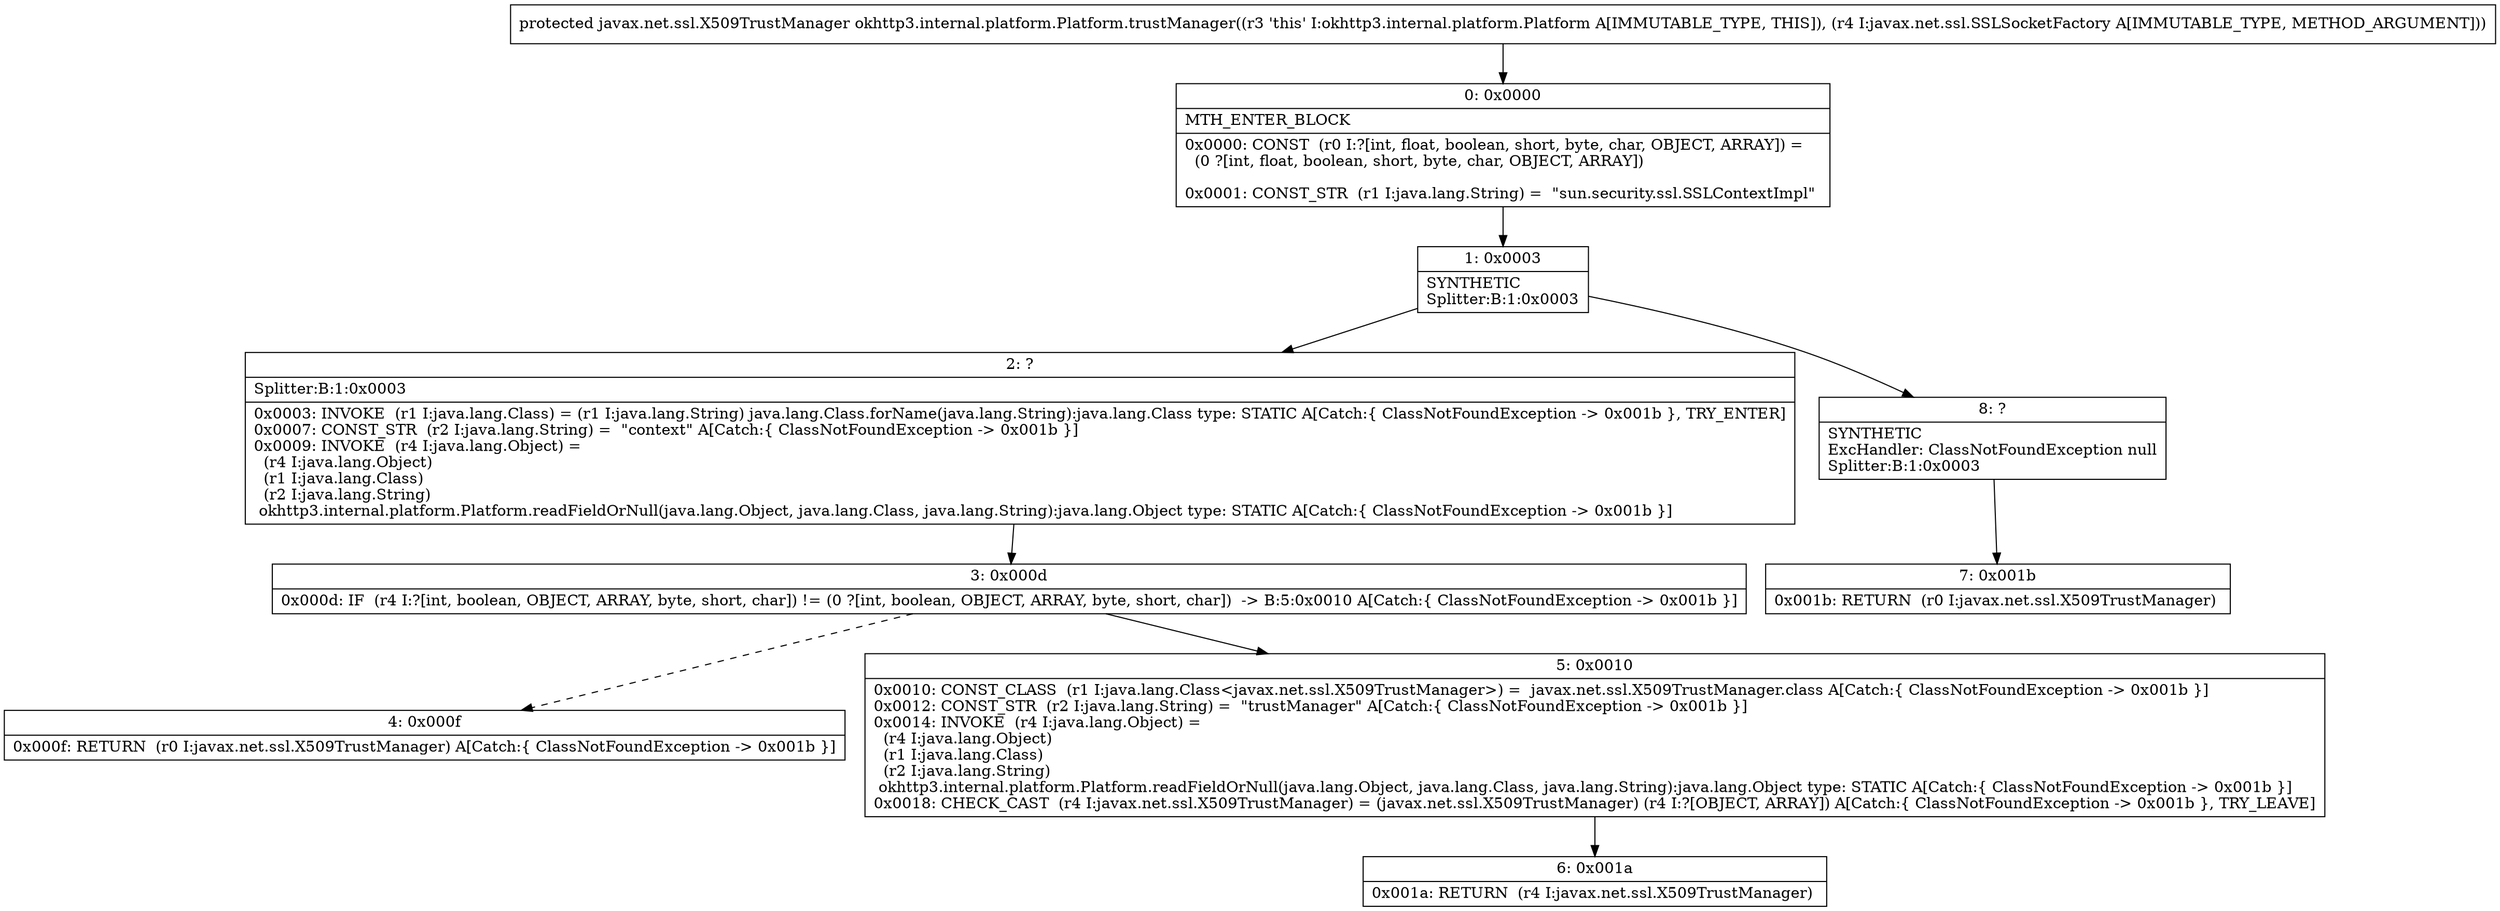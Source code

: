 digraph "CFG forokhttp3.internal.platform.Platform.trustManager(Ljavax\/net\/ssl\/SSLSocketFactory;)Ljavax\/net\/ssl\/X509TrustManager;" {
Node_0 [shape=record,label="{0\:\ 0x0000|MTH_ENTER_BLOCK\l|0x0000: CONST  (r0 I:?[int, float, boolean, short, byte, char, OBJECT, ARRAY]) = \l  (0 ?[int, float, boolean, short, byte, char, OBJECT, ARRAY])\l \l0x0001: CONST_STR  (r1 I:java.lang.String) =  \"sun.security.ssl.SSLContextImpl\" \l}"];
Node_1 [shape=record,label="{1\:\ 0x0003|SYNTHETIC\lSplitter:B:1:0x0003\l}"];
Node_2 [shape=record,label="{2\:\ ?|Splitter:B:1:0x0003\l|0x0003: INVOKE  (r1 I:java.lang.Class) = (r1 I:java.lang.String) java.lang.Class.forName(java.lang.String):java.lang.Class type: STATIC A[Catch:\{ ClassNotFoundException \-\> 0x001b \}, TRY_ENTER]\l0x0007: CONST_STR  (r2 I:java.lang.String) =  \"context\" A[Catch:\{ ClassNotFoundException \-\> 0x001b \}]\l0x0009: INVOKE  (r4 I:java.lang.Object) = \l  (r4 I:java.lang.Object)\l  (r1 I:java.lang.Class)\l  (r2 I:java.lang.String)\l okhttp3.internal.platform.Platform.readFieldOrNull(java.lang.Object, java.lang.Class, java.lang.String):java.lang.Object type: STATIC A[Catch:\{ ClassNotFoundException \-\> 0x001b \}]\l}"];
Node_3 [shape=record,label="{3\:\ 0x000d|0x000d: IF  (r4 I:?[int, boolean, OBJECT, ARRAY, byte, short, char]) != (0 ?[int, boolean, OBJECT, ARRAY, byte, short, char])  \-\> B:5:0x0010 A[Catch:\{ ClassNotFoundException \-\> 0x001b \}]\l}"];
Node_4 [shape=record,label="{4\:\ 0x000f|0x000f: RETURN  (r0 I:javax.net.ssl.X509TrustManager) A[Catch:\{ ClassNotFoundException \-\> 0x001b \}]\l}"];
Node_5 [shape=record,label="{5\:\ 0x0010|0x0010: CONST_CLASS  (r1 I:java.lang.Class\<javax.net.ssl.X509TrustManager\>) =  javax.net.ssl.X509TrustManager.class A[Catch:\{ ClassNotFoundException \-\> 0x001b \}]\l0x0012: CONST_STR  (r2 I:java.lang.String) =  \"trustManager\" A[Catch:\{ ClassNotFoundException \-\> 0x001b \}]\l0x0014: INVOKE  (r4 I:java.lang.Object) = \l  (r4 I:java.lang.Object)\l  (r1 I:java.lang.Class)\l  (r2 I:java.lang.String)\l okhttp3.internal.platform.Platform.readFieldOrNull(java.lang.Object, java.lang.Class, java.lang.String):java.lang.Object type: STATIC A[Catch:\{ ClassNotFoundException \-\> 0x001b \}]\l0x0018: CHECK_CAST  (r4 I:javax.net.ssl.X509TrustManager) = (javax.net.ssl.X509TrustManager) (r4 I:?[OBJECT, ARRAY]) A[Catch:\{ ClassNotFoundException \-\> 0x001b \}, TRY_LEAVE]\l}"];
Node_6 [shape=record,label="{6\:\ 0x001a|0x001a: RETURN  (r4 I:javax.net.ssl.X509TrustManager) \l}"];
Node_7 [shape=record,label="{7\:\ 0x001b|0x001b: RETURN  (r0 I:javax.net.ssl.X509TrustManager) \l}"];
Node_8 [shape=record,label="{8\:\ ?|SYNTHETIC\lExcHandler: ClassNotFoundException null\lSplitter:B:1:0x0003\l}"];
MethodNode[shape=record,label="{protected javax.net.ssl.X509TrustManager okhttp3.internal.platform.Platform.trustManager((r3 'this' I:okhttp3.internal.platform.Platform A[IMMUTABLE_TYPE, THIS]), (r4 I:javax.net.ssl.SSLSocketFactory A[IMMUTABLE_TYPE, METHOD_ARGUMENT])) }"];
MethodNode -> Node_0;
Node_0 -> Node_1;
Node_1 -> Node_2;
Node_1 -> Node_8;
Node_2 -> Node_3;
Node_3 -> Node_4[style=dashed];
Node_3 -> Node_5;
Node_5 -> Node_6;
Node_8 -> Node_7;
}

